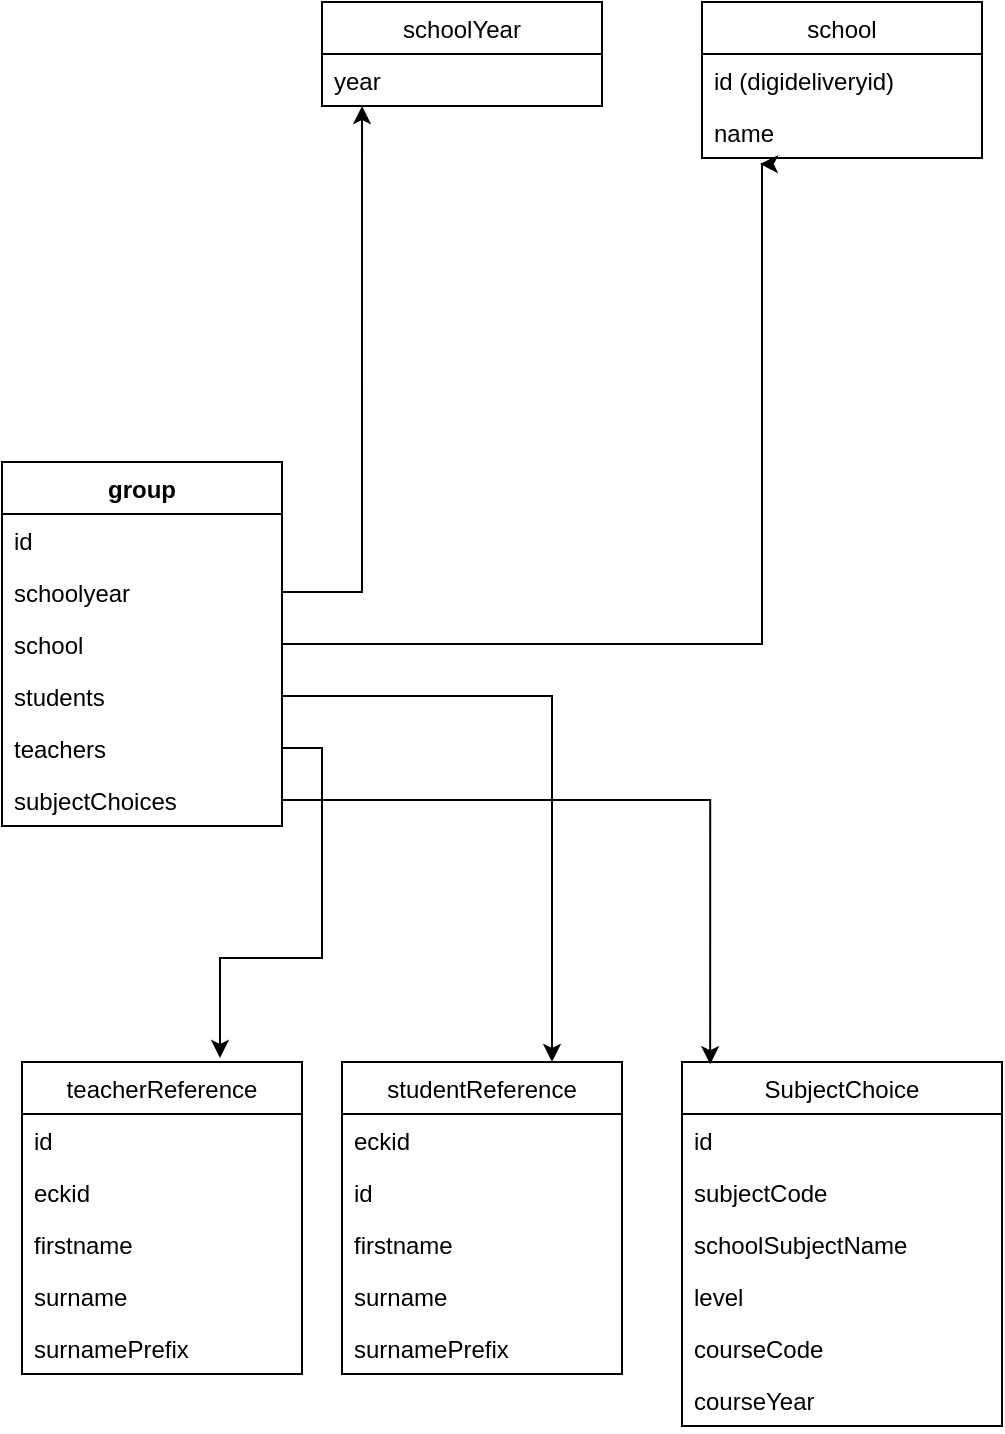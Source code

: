 <mxfile version="16.1.2" type="device" pages="3"><diagram id="C5RBs43oDa-KdzZeNtuy" name="Group"><mxGraphModel dx="1102" dy="1025" grid="1" gridSize="10" guides="1" tooltips="1" connect="1" arrows="1" fold="1" page="1" pageScale="1" pageWidth="827" pageHeight="1169" math="0" shadow="0"><root><mxCell id="WIyWlLk6GJQsqaUBKTNV-0"/><mxCell id="WIyWlLk6GJQsqaUBKTNV-1" parent="WIyWlLk6GJQsqaUBKTNV-0"/><mxCell id="5nyA1RDMhyzMyKhVrFMJ-0" value="SubjectChoice" style="swimlane;fontStyle=0;childLayout=stackLayout;horizontal=1;startSize=26;fillColor=none;horizontalStack=0;resizeParent=1;resizeParentMax=0;resizeLast=0;collapsible=1;marginBottom=0;" parent="WIyWlLk6GJQsqaUBKTNV-1" vertex="1"><mxGeometry x="420" y="600" width="160" height="182" as="geometry"><mxRectangle x="360" y="450" width="110" height="26" as="alternateBounds"/></mxGeometry></mxCell><mxCell id="5nyA1RDMhyzMyKhVrFMJ-69" value="id" style="text;strokeColor=none;fillColor=none;align=left;verticalAlign=top;spacingLeft=4;spacingRight=4;overflow=hidden;rotatable=0;points=[[0,0.5],[1,0.5]];portConstraint=eastwest;" parent="5nyA1RDMhyzMyKhVrFMJ-0" vertex="1"><mxGeometry y="26" width="160" height="26" as="geometry"/></mxCell><mxCell id="5nyA1RDMhyzMyKhVrFMJ-1" value="subjectCode" style="text;strokeColor=none;fillColor=none;align=left;verticalAlign=top;spacingLeft=4;spacingRight=4;overflow=hidden;rotatable=0;points=[[0,0.5],[1,0.5]];portConstraint=eastwest;" parent="5nyA1RDMhyzMyKhVrFMJ-0" vertex="1"><mxGeometry y="52" width="160" height="26" as="geometry"/></mxCell><mxCell id="5nyA1RDMhyzMyKhVrFMJ-2" value="schoolSubjectName" style="text;strokeColor=none;fillColor=none;align=left;verticalAlign=top;spacingLeft=4;spacingRight=4;overflow=hidden;rotatable=0;points=[[0,0.5],[1,0.5]];portConstraint=eastwest;" parent="5nyA1RDMhyzMyKhVrFMJ-0" vertex="1"><mxGeometry y="78" width="160" height="26" as="geometry"/></mxCell><mxCell id="5nyA1RDMhyzMyKhVrFMJ-4" value="level" style="text;strokeColor=none;fillColor=none;align=left;verticalAlign=top;spacingLeft=4;spacingRight=4;overflow=hidden;rotatable=0;points=[[0,0.5],[1,0.5]];portConstraint=eastwest;" parent="5nyA1RDMhyzMyKhVrFMJ-0" vertex="1"><mxGeometry y="104" width="160" height="26" as="geometry"/></mxCell><mxCell id="5nyA1RDMhyzMyKhVrFMJ-3" value="courseCode" style="text;strokeColor=none;fillColor=none;align=left;verticalAlign=top;spacingLeft=4;spacingRight=4;overflow=hidden;rotatable=0;points=[[0,0.5],[1,0.5]];portConstraint=eastwest;" parent="5nyA1RDMhyzMyKhVrFMJ-0" vertex="1"><mxGeometry y="130" width="160" height="26" as="geometry"/></mxCell><mxCell id="5nyA1RDMhyzMyKhVrFMJ-5" value="courseYear" style="text;strokeColor=none;fillColor=none;align=left;verticalAlign=top;spacingLeft=4;spacingRight=4;overflow=hidden;rotatable=0;points=[[0,0.5],[1,0.5]];portConstraint=eastwest;" parent="5nyA1RDMhyzMyKhVrFMJ-0" vertex="1"><mxGeometry y="156" width="160" height="26" as="geometry"/></mxCell><mxCell id="5nyA1RDMhyzMyKhVrFMJ-15" value="school" style="swimlane;fontStyle=0;childLayout=stackLayout;horizontal=1;startSize=26;fillColor=none;horizontalStack=0;resizeParent=1;resizeParentMax=0;resizeLast=0;collapsible=1;marginBottom=0;" parent="WIyWlLk6GJQsqaUBKTNV-1" vertex="1"><mxGeometry x="430" y="70" width="140" height="78" as="geometry"/></mxCell><mxCell id="5nyA1RDMhyzMyKhVrFMJ-16" value="id (digideliveryid)" style="text;strokeColor=none;fillColor=none;align=left;verticalAlign=top;spacingLeft=4;spacingRight=4;overflow=hidden;rotatable=0;points=[[0,0.5],[1,0.5]];portConstraint=eastwest;" parent="5nyA1RDMhyzMyKhVrFMJ-15" vertex="1"><mxGeometry y="26" width="140" height="26" as="geometry"/></mxCell><mxCell id="5nyA1RDMhyzMyKhVrFMJ-17" value="name" style="text;strokeColor=none;fillColor=none;align=left;verticalAlign=top;spacingLeft=4;spacingRight=4;overflow=hidden;rotatable=0;points=[[0,0.5],[1,0.5]];portConstraint=eastwest;" parent="5nyA1RDMhyzMyKhVrFMJ-15" vertex="1"><mxGeometry y="52" width="140" height="26" as="geometry"/></mxCell><mxCell id="5nyA1RDMhyzMyKhVrFMJ-26" value="schoolYear" style="swimlane;fontStyle=0;childLayout=stackLayout;horizontal=1;startSize=26;fillColor=none;horizontalStack=0;resizeParent=1;resizeParentMax=0;resizeLast=0;collapsible=1;marginBottom=0;" parent="WIyWlLk6GJQsqaUBKTNV-1" vertex="1"><mxGeometry x="240" y="70" width="140" height="52" as="geometry"/></mxCell><mxCell id="5nyA1RDMhyzMyKhVrFMJ-27" value="year" style="text;strokeColor=none;fillColor=none;align=left;verticalAlign=top;spacingLeft=4;spacingRight=4;overflow=hidden;rotatable=0;points=[[0,0.5],[1,0.5]];portConstraint=eastwest;" parent="5nyA1RDMhyzMyKhVrFMJ-26" vertex="1"><mxGeometry y="26" width="140" height="26" as="geometry"/></mxCell><mxCell id="5nyA1RDMhyzMyKhVrFMJ-37" value="group" style="swimlane;fontStyle=1;childLayout=stackLayout;horizontal=1;startSize=26;fillColor=none;horizontalStack=0;resizeParent=1;resizeParentMax=0;resizeLast=0;collapsible=1;marginBottom=0;" parent="WIyWlLk6GJQsqaUBKTNV-1" vertex="1"><mxGeometry x="80" y="300" width="140" height="182" as="geometry"/></mxCell><mxCell id="5nyA1RDMhyzMyKhVrFMJ-38" value="id" style="text;strokeColor=none;fillColor=none;align=left;verticalAlign=top;spacingLeft=4;spacingRight=4;overflow=hidden;rotatable=0;points=[[0,0.5],[1,0.5]];portConstraint=eastwest;" parent="5nyA1RDMhyzMyKhVrFMJ-37" vertex="1"><mxGeometry y="26" width="140" height="26" as="geometry"/></mxCell><mxCell id="5nyA1RDMhyzMyKhVrFMJ-39" value="schoolyear" style="text;strokeColor=none;fillColor=none;align=left;verticalAlign=top;spacingLeft=4;spacingRight=4;overflow=hidden;rotatable=0;points=[[0,0.5],[1,0.5]];portConstraint=eastwest;" parent="5nyA1RDMhyzMyKhVrFMJ-37" vertex="1"><mxGeometry y="52" width="140" height="26" as="geometry"/></mxCell><mxCell id="5nyA1RDMhyzMyKhVrFMJ-40" value="school" style="text;strokeColor=none;fillColor=none;align=left;verticalAlign=top;spacingLeft=4;spacingRight=4;overflow=hidden;rotatable=0;points=[[0,0.5],[1,0.5]];portConstraint=eastwest;" parent="5nyA1RDMhyzMyKhVrFMJ-37" vertex="1"><mxGeometry y="78" width="140" height="26" as="geometry"/></mxCell><mxCell id="5nyA1RDMhyzMyKhVrFMJ-41" value="students" style="text;strokeColor=none;fillColor=none;align=left;verticalAlign=top;spacingLeft=4;spacingRight=4;overflow=hidden;rotatable=0;points=[[0,0.5],[1,0.5]];portConstraint=eastwest;" parent="5nyA1RDMhyzMyKhVrFMJ-37" vertex="1"><mxGeometry y="104" width="140" height="26" as="geometry"/></mxCell><mxCell id="5nyA1RDMhyzMyKhVrFMJ-42" value="teachers" style="text;strokeColor=none;fillColor=none;align=left;verticalAlign=top;spacingLeft=4;spacingRight=4;overflow=hidden;rotatable=0;points=[[0,0.5],[1,0.5]];portConstraint=eastwest;" parent="5nyA1RDMhyzMyKhVrFMJ-37" vertex="1"><mxGeometry y="130" width="140" height="26" as="geometry"/></mxCell><mxCell id="5nyA1RDMhyzMyKhVrFMJ-43" value="subjectChoices" style="text;strokeColor=none;fillColor=none;align=left;verticalAlign=top;spacingLeft=4;spacingRight=4;overflow=hidden;rotatable=0;points=[[0,0.5],[1,0.5]];portConstraint=eastwest;" parent="5nyA1RDMhyzMyKhVrFMJ-37" vertex="1"><mxGeometry y="156" width="140" height="26" as="geometry"/></mxCell><mxCell id="5nyA1RDMhyzMyKhVrFMJ-44" style="edgeStyle=orthogonalEdgeStyle;rounded=0;orthogonalLoop=1;jettySize=auto;html=1;entryX=0.143;entryY=1;entryDx=0;entryDy=0;entryPerimeter=0;" parent="WIyWlLk6GJQsqaUBKTNV-1" source="5nyA1RDMhyzMyKhVrFMJ-39" target="5nyA1RDMhyzMyKhVrFMJ-27" edge="1"><mxGeometry relative="1" as="geometry"/></mxCell><mxCell id="5nyA1RDMhyzMyKhVrFMJ-45" style="edgeStyle=orthogonalEdgeStyle;rounded=0;orthogonalLoop=1;jettySize=auto;html=1;entryX=0.207;entryY=1.115;entryDx=0;entryDy=0;entryPerimeter=0;" parent="WIyWlLk6GJQsqaUBKTNV-1" source="5nyA1RDMhyzMyKhVrFMJ-40" target="5nyA1RDMhyzMyKhVrFMJ-17" edge="1"><mxGeometry relative="1" as="geometry"><mxPoint x="460" y="170" as="targetPoint"/><Array as="points"><mxPoint x="460" y="391"/></Array></mxGeometry></mxCell><mxCell id="5nyA1RDMhyzMyKhVrFMJ-46" value="studentReference" style="swimlane;fontStyle=0;childLayout=stackLayout;horizontal=1;startSize=26;fillColor=none;horizontalStack=0;resizeParent=1;resizeParentMax=0;resizeLast=0;collapsible=1;marginBottom=0;" parent="WIyWlLk6GJQsqaUBKTNV-1" vertex="1"><mxGeometry x="250" y="600" width="140" height="156" as="geometry"/></mxCell><mxCell id="5nyA1RDMhyzMyKhVrFMJ-49" value="eckid" style="text;strokeColor=none;fillColor=none;align=left;verticalAlign=top;spacingLeft=4;spacingRight=4;overflow=hidden;rotatable=0;points=[[0,0.5],[1,0.5]];portConstraint=eastwest;" parent="5nyA1RDMhyzMyKhVrFMJ-46" vertex="1"><mxGeometry y="26" width="140" height="26" as="geometry"/></mxCell><mxCell id="5nyA1RDMhyzMyKhVrFMJ-47" value="id" style="text;strokeColor=none;fillColor=none;align=left;verticalAlign=top;spacingLeft=4;spacingRight=4;overflow=hidden;rotatable=0;points=[[0,0.5],[1,0.5]];portConstraint=eastwest;" parent="5nyA1RDMhyzMyKhVrFMJ-46" vertex="1"><mxGeometry y="52" width="140" height="26" as="geometry"/></mxCell><mxCell id="5nyA1RDMhyzMyKhVrFMJ-51" value="firstname" style="text;strokeColor=none;fillColor=none;align=left;verticalAlign=top;spacingLeft=4;spacingRight=4;overflow=hidden;rotatable=0;points=[[0,0.5],[1,0.5]];portConstraint=eastwest;" parent="5nyA1RDMhyzMyKhVrFMJ-46" vertex="1"><mxGeometry y="78" width="140" height="26" as="geometry"/></mxCell><mxCell id="5nyA1RDMhyzMyKhVrFMJ-52" value="surname" style="text;strokeColor=none;fillColor=none;align=left;verticalAlign=top;spacingLeft=4;spacingRight=4;overflow=hidden;rotatable=0;points=[[0,0.5],[1,0.5]];portConstraint=eastwest;" parent="5nyA1RDMhyzMyKhVrFMJ-46" vertex="1"><mxGeometry y="104" width="140" height="26" as="geometry"/></mxCell><mxCell id="5nyA1RDMhyzMyKhVrFMJ-53" value="surnamePrefix" style="text;strokeColor=none;fillColor=none;align=left;verticalAlign=top;spacingLeft=4;spacingRight=4;overflow=hidden;rotatable=0;points=[[0,0.5],[1,0.5]];portConstraint=eastwest;" parent="5nyA1RDMhyzMyKhVrFMJ-46" vertex="1"><mxGeometry y="130" width="140" height="26" as="geometry"/></mxCell><mxCell id="5nyA1RDMhyzMyKhVrFMJ-56" style="edgeStyle=orthogonalEdgeStyle;rounded=0;orthogonalLoop=1;jettySize=auto;html=1;entryX=0.75;entryY=0;entryDx=0;entryDy=0;" parent="WIyWlLk6GJQsqaUBKTNV-1" source="5nyA1RDMhyzMyKhVrFMJ-41" target="5nyA1RDMhyzMyKhVrFMJ-46" edge="1"><mxGeometry relative="1" as="geometry"/></mxCell><mxCell id="5nyA1RDMhyzMyKhVrFMJ-57" value="teacherReference" style="swimlane;fontStyle=0;childLayout=stackLayout;horizontal=1;startSize=26;fillColor=none;horizontalStack=0;resizeParent=1;resizeParentMax=0;resizeLast=0;collapsible=1;marginBottom=0;" parent="WIyWlLk6GJQsqaUBKTNV-1" vertex="1"><mxGeometry x="90" y="600" width="140" height="156" as="geometry"/></mxCell><mxCell id="5nyA1RDMhyzMyKhVrFMJ-58" value="id" style="text;strokeColor=none;fillColor=none;align=left;verticalAlign=top;spacingLeft=4;spacingRight=4;overflow=hidden;rotatable=0;points=[[0,0.5],[1,0.5]];portConstraint=eastwest;" parent="5nyA1RDMhyzMyKhVrFMJ-57" vertex="1"><mxGeometry y="26" width="140" height="26" as="geometry"/></mxCell><mxCell id="5nyA1RDMhyzMyKhVrFMJ-59" value="eckid" style="text;strokeColor=none;fillColor=none;align=left;verticalAlign=top;spacingLeft=4;spacingRight=4;overflow=hidden;rotatable=0;points=[[0,0.5],[1,0.5]];portConstraint=eastwest;" parent="5nyA1RDMhyzMyKhVrFMJ-57" vertex="1"><mxGeometry y="52" width="140" height="26" as="geometry"/></mxCell><mxCell id="5nyA1RDMhyzMyKhVrFMJ-60" value="firstname" style="text;strokeColor=none;fillColor=none;align=left;verticalAlign=top;spacingLeft=4;spacingRight=4;overflow=hidden;rotatable=0;points=[[0,0.5],[1,0.5]];portConstraint=eastwest;" parent="5nyA1RDMhyzMyKhVrFMJ-57" vertex="1"><mxGeometry y="78" width="140" height="26" as="geometry"/></mxCell><mxCell id="5nyA1RDMhyzMyKhVrFMJ-61" value="surname" style="text;strokeColor=none;fillColor=none;align=left;verticalAlign=top;spacingLeft=4;spacingRight=4;overflow=hidden;rotatable=0;points=[[0,0.5],[1,0.5]];portConstraint=eastwest;" parent="5nyA1RDMhyzMyKhVrFMJ-57" vertex="1"><mxGeometry y="104" width="140" height="26" as="geometry"/></mxCell><mxCell id="5nyA1RDMhyzMyKhVrFMJ-62" value="surnamePrefix" style="text;strokeColor=none;fillColor=none;align=left;verticalAlign=top;spacingLeft=4;spacingRight=4;overflow=hidden;rotatable=0;points=[[0,0.5],[1,0.5]];portConstraint=eastwest;" parent="5nyA1RDMhyzMyKhVrFMJ-57" vertex="1"><mxGeometry y="130" width="140" height="26" as="geometry"/></mxCell><mxCell id="5nyA1RDMhyzMyKhVrFMJ-63" style="edgeStyle=orthogonalEdgeStyle;rounded=0;orthogonalLoop=1;jettySize=auto;html=1;entryX=0.707;entryY=-0.013;entryDx=0;entryDy=0;entryPerimeter=0;" parent="WIyWlLk6GJQsqaUBKTNV-1" source="5nyA1RDMhyzMyKhVrFMJ-42" target="5nyA1RDMhyzMyKhVrFMJ-57" edge="1"><mxGeometry relative="1" as="geometry"><Array as="points"><mxPoint x="240" y="443"/><mxPoint x="240" y="548"/><mxPoint x="189" y="548"/></Array></mxGeometry></mxCell><mxCell id="5nyA1RDMhyzMyKhVrFMJ-64" style="edgeStyle=orthogonalEdgeStyle;rounded=0;orthogonalLoop=1;jettySize=auto;html=1;entryX=0.088;entryY=0.006;entryDx=0;entryDy=0;entryPerimeter=0;" parent="WIyWlLk6GJQsqaUBKTNV-1" source="5nyA1RDMhyzMyKhVrFMJ-43" target="5nyA1RDMhyzMyKhVrFMJ-0" edge="1"><mxGeometry relative="1" as="geometry"/></mxCell></root></mxGraphModel></diagram><diagram id="70P-1RqPdjVFlV5WISFW" name="Student"><mxGraphModel dx="1102" dy="1025" grid="1" gridSize="10" guides="1" tooltips="1" connect="1" arrows="1" fold="1" page="1" pageScale="1" pageWidth="850" pageHeight="1100" math="0" shadow="0"><root><mxCell id="SVjNmoPpC8b3axQBj0xr-0"/><mxCell id="SVjNmoPpC8b3axQBj0xr-1" parent="SVjNmoPpC8b3axQBj0xr-0"/><mxCell id="nAgFVAwKhiTPsUL_orZQ-0" value="SubjectChoice" style="swimlane;fontStyle=0;childLayout=stackLayout;horizontal=1;startSize=26;fillColor=none;horizontalStack=0;resizeParent=1;resizeParentMax=0;resizeLast=0;collapsible=1;marginBottom=0;" parent="SVjNmoPpC8b3axQBj0xr-1" vertex="1"><mxGeometry x="450" y="720" width="160" height="234" as="geometry"><mxRectangle x="360" y="450" width="110" height="26" as="alternateBounds"/></mxGeometry></mxCell><mxCell id="0fUjx3Az7YAPYRwMwqV8-0" value="id" style="text;strokeColor=none;fillColor=none;align=left;verticalAlign=top;spacingLeft=4;spacingRight=4;overflow=hidden;rotatable=0;points=[[0,0.5],[1,0.5]];portConstraint=eastwest;" vertex="1" parent="nAgFVAwKhiTPsUL_orZQ-0"><mxGeometry y="26" width="160" height="26" as="geometry"/></mxCell><mxCell id="0fUjx3Az7YAPYRwMwqV8-1" value="startDate" style="text;strokeColor=none;fillColor=none;align=left;verticalAlign=top;spacingLeft=4;spacingRight=4;overflow=hidden;rotatable=0;points=[[0,0.5],[1,0.5]];portConstraint=eastwest;" vertex="1" parent="nAgFVAwKhiTPsUL_orZQ-0"><mxGeometry y="52" width="160" height="26" as="geometry"/></mxCell><mxCell id="nAgFVAwKhiTPsUL_orZQ-1" value="endDate" style="text;strokeColor=none;fillColor=none;align=left;verticalAlign=top;spacingLeft=4;spacingRight=4;overflow=hidden;rotatable=0;points=[[0,0.5],[1,0.5]];portConstraint=eastwest;" parent="nAgFVAwKhiTPsUL_orZQ-0" vertex="1"><mxGeometry y="78" width="160" height="26" as="geometry"/></mxCell><mxCell id="nAgFVAwKhiTPsUL_orZQ-2" value="subjectCode" style="text;strokeColor=none;fillColor=none;align=left;verticalAlign=top;spacingLeft=4;spacingRight=4;overflow=hidden;rotatable=0;points=[[0,0.5],[1,0.5]];portConstraint=eastwest;" parent="nAgFVAwKhiTPsUL_orZQ-0" vertex="1"><mxGeometry y="104" width="160" height="26" as="geometry"/></mxCell><mxCell id="nAgFVAwKhiTPsUL_orZQ-3" value="schoolSubjectName" style="text;strokeColor=none;fillColor=none;align=left;verticalAlign=top;spacingLeft=4;spacingRight=4;overflow=hidden;rotatable=0;points=[[0,0.5],[1,0.5]];portConstraint=eastwest;" parent="nAgFVAwKhiTPsUL_orZQ-0" vertex="1"><mxGeometry y="130" width="160" height="26" as="geometry"/></mxCell><mxCell id="nAgFVAwKhiTPsUL_orZQ-4" value="level" style="text;strokeColor=none;fillColor=none;align=left;verticalAlign=top;spacingLeft=4;spacingRight=4;overflow=hidden;rotatable=0;points=[[0,0.5],[1,0.5]];portConstraint=eastwest;" parent="nAgFVAwKhiTPsUL_orZQ-0" vertex="1"><mxGeometry y="156" width="160" height="26" as="geometry"/></mxCell><mxCell id="nAgFVAwKhiTPsUL_orZQ-5" value="courseCode" style="text;strokeColor=none;fillColor=none;align=left;verticalAlign=top;spacingLeft=4;spacingRight=4;overflow=hidden;rotatable=0;points=[[0,0.5],[1,0.5]];portConstraint=eastwest;" parent="nAgFVAwKhiTPsUL_orZQ-0" vertex="1"><mxGeometry y="182" width="160" height="26" as="geometry"/></mxCell><mxCell id="nAgFVAwKhiTPsUL_orZQ-6" value="courseYear" style="text;strokeColor=none;fillColor=none;align=left;verticalAlign=top;spacingLeft=4;spacingRight=4;overflow=hidden;rotatable=0;points=[[0,0.5],[1,0.5]];portConstraint=eastwest;" parent="nAgFVAwKhiTPsUL_orZQ-0" vertex="1"><mxGeometry y="208" width="160" height="26" as="geometry"/></mxCell><mxCell id="nAgFVAwKhiTPsUL_orZQ-7" value="groupReference" style="swimlane;fontStyle=0;childLayout=stackLayout;horizontal=1;startSize=26;fillColor=none;horizontalStack=0;resizeParent=1;resizeParentMax=0;resizeLast=0;collapsible=1;marginBottom=0;" parent="SVjNmoPpC8b3axQBj0xr-1" vertex="1"><mxGeometry x="660" y="720" width="140" height="78" as="geometry"/></mxCell><mxCell id="nAgFVAwKhiTPsUL_orZQ-8" value="id" style="text;strokeColor=none;fillColor=none;align=left;verticalAlign=top;spacingLeft=4;spacingRight=4;overflow=hidden;rotatable=0;points=[[0,0.5],[1,0.5]];portConstraint=eastwest;" parent="nAgFVAwKhiTPsUL_orZQ-7" vertex="1"><mxGeometry y="26" width="140" height="26" as="geometry"/></mxCell><mxCell id="nAgFVAwKhiTPsUL_orZQ-9" value="name" style="text;strokeColor=none;fillColor=none;align=left;verticalAlign=top;spacingLeft=4;spacingRight=4;overflow=hidden;rotatable=0;points=[[0,0.5],[1,0.5]];portConstraint=eastwest;" parent="nAgFVAwKhiTPsUL_orZQ-7" vertex="1"><mxGeometry y="52" width="140" height="26" as="geometry"/></mxCell><mxCell id="nAgFVAwKhiTPsUL_orZQ-10" value="school" style="swimlane;fontStyle=0;childLayout=stackLayout;horizontal=1;startSize=26;fillColor=none;horizontalStack=0;resizeParent=1;resizeParentMax=0;resizeLast=0;collapsible=1;marginBottom=0;" parent="SVjNmoPpC8b3axQBj0xr-1" vertex="1"><mxGeometry x="430" y="70" width="140" height="78" as="geometry"/></mxCell><mxCell id="nAgFVAwKhiTPsUL_orZQ-11" value="id (digideliveryid)" style="text;strokeColor=none;fillColor=none;align=left;verticalAlign=top;spacingLeft=4;spacingRight=4;overflow=hidden;rotatable=0;points=[[0,0.5],[1,0.5]];portConstraint=eastwest;" parent="nAgFVAwKhiTPsUL_orZQ-10" vertex="1"><mxGeometry y="26" width="140" height="26" as="geometry"/></mxCell><mxCell id="nAgFVAwKhiTPsUL_orZQ-12" value="name" style="text;strokeColor=none;fillColor=none;align=left;verticalAlign=top;spacingLeft=4;spacingRight=4;overflow=hidden;rotatable=0;points=[[0,0.5],[1,0.5]];portConstraint=eastwest;" parent="nAgFVAwKhiTPsUL_orZQ-10" vertex="1"><mxGeometry y="52" width="140" height="26" as="geometry"/></mxCell><mxCell id="nAgFVAwKhiTPsUL_orZQ-13" value="student" style="swimlane;fontStyle=1;childLayout=stackLayout;horizontal=1;startSize=26;fillColor=none;horizontalStack=0;resizeParent=1;resizeParentMax=0;resizeLast=0;collapsible=1;marginBottom=0;" parent="SVjNmoPpC8b3axQBj0xr-1" vertex="1"><mxGeometry x="370" y="317" width="140" height="260" as="geometry"/></mxCell><mxCell id="nAgFVAwKhiTPsUL_orZQ-14" value="eckid" style="text;strokeColor=none;fillColor=none;align=left;verticalAlign=top;spacingLeft=4;spacingRight=4;overflow=hidden;rotatable=0;points=[[0,0.5],[1,0.5]];portConstraint=eastwest;" parent="nAgFVAwKhiTPsUL_orZQ-13" vertex="1"><mxGeometry y="26" width="140" height="26" as="geometry"/></mxCell><mxCell id="nAgFVAwKhiTPsUL_orZQ-15" value="id" style="text;strokeColor=none;fillColor=none;align=left;verticalAlign=top;spacingLeft=4;spacingRight=4;overflow=hidden;rotatable=0;points=[[0,0.5],[1,0.5]];portConstraint=eastwest;" parent="nAgFVAwKhiTPsUL_orZQ-13" vertex="1"><mxGeometry y="52" width="140" height="26" as="geometry"/></mxCell><mxCell id="nAgFVAwKhiTPsUL_orZQ-16" value="schoolYear" style="text;strokeColor=none;fillColor=none;align=left;verticalAlign=top;spacingLeft=4;spacingRight=4;overflow=hidden;rotatable=0;points=[[0,0.5],[1,0.5]];portConstraint=eastwest;" parent="nAgFVAwKhiTPsUL_orZQ-13" vertex="1"><mxGeometry y="78" width="140" height="26" as="geometry"/></mxCell><mxCell id="nAgFVAwKhiTPsUL_orZQ-17" value="school" style="text;strokeColor=none;fillColor=none;align=left;verticalAlign=top;spacingLeft=4;spacingRight=4;overflow=hidden;rotatable=0;points=[[0,0.5],[1,0.5]];portConstraint=eastwest;" parent="nAgFVAwKhiTPsUL_orZQ-13" vertex="1"><mxGeometry y="104" width="140" height="26" as="geometry"/></mxCell><mxCell id="nAgFVAwKhiTPsUL_orZQ-18" value="firstname" style="text;strokeColor=none;fillColor=none;align=left;verticalAlign=top;spacingLeft=4;spacingRight=4;overflow=hidden;rotatable=0;points=[[0,0.5],[1,0.5]];portConstraint=eastwest;" parent="nAgFVAwKhiTPsUL_orZQ-13" vertex="1"><mxGeometry y="130" width="140" height="26" as="geometry"/></mxCell><mxCell id="nAgFVAwKhiTPsUL_orZQ-19" value="surname" style="text;strokeColor=none;fillColor=none;align=left;verticalAlign=top;spacingLeft=4;spacingRight=4;overflow=hidden;rotatable=0;points=[[0,0.5],[1,0.5]];portConstraint=eastwest;" parent="nAgFVAwKhiTPsUL_orZQ-13" vertex="1"><mxGeometry y="156" width="140" height="26" as="geometry"/></mxCell><mxCell id="nAgFVAwKhiTPsUL_orZQ-20" value="surnamePrefix" style="text;strokeColor=none;fillColor=none;align=left;verticalAlign=top;spacingLeft=4;spacingRight=4;overflow=hidden;rotatable=0;points=[[0,0.5],[1,0.5]];portConstraint=eastwest;" parent="nAgFVAwKhiTPsUL_orZQ-13" vertex="1"><mxGeometry y="182" width="140" height="26" as="geometry"/></mxCell><mxCell id="nAgFVAwKhiTPsUL_orZQ-21" value="groups" style="text;strokeColor=none;fillColor=none;align=left;verticalAlign=top;spacingLeft=4;spacingRight=4;overflow=hidden;rotatable=0;points=[[0,0.5],[1,0.5]];portConstraint=eastwest;" parent="nAgFVAwKhiTPsUL_orZQ-13" vertex="1"><mxGeometry y="208" width="140" height="26" as="geometry"/></mxCell><mxCell id="nAgFVAwKhiTPsUL_orZQ-22" value="subjectChoices" style="text;strokeColor=none;fillColor=none;align=left;verticalAlign=top;spacingLeft=4;spacingRight=4;overflow=hidden;rotatable=0;points=[[0,0.5],[1,0.5]];portConstraint=eastwest;" parent="nAgFVAwKhiTPsUL_orZQ-13" vertex="1"><mxGeometry y="234" width="140" height="26" as="geometry"/></mxCell><mxCell id="nAgFVAwKhiTPsUL_orZQ-23" value="schoolYear" style="swimlane;fontStyle=0;childLayout=stackLayout;horizontal=1;startSize=26;fillColor=none;horizontalStack=0;resizeParent=1;resizeParentMax=0;resizeLast=0;collapsible=1;marginBottom=0;" parent="SVjNmoPpC8b3axQBj0xr-1" vertex="1"><mxGeometry x="240" y="70" width="140" height="52" as="geometry"/></mxCell><mxCell id="nAgFVAwKhiTPsUL_orZQ-24" value="year" style="text;strokeColor=none;fillColor=none;align=left;verticalAlign=top;spacingLeft=4;spacingRight=4;overflow=hidden;rotatable=0;points=[[0,0.5],[1,0.5]];portConstraint=eastwest;" parent="nAgFVAwKhiTPsUL_orZQ-23" vertex="1"><mxGeometry y="26" width="140" height="26" as="geometry"/></mxCell><mxCell id="nAgFVAwKhiTPsUL_orZQ-25" style="edgeStyle=orthogonalEdgeStyle;rounded=0;orthogonalLoop=1;jettySize=auto;html=1;" parent="SVjNmoPpC8b3axQBj0xr-1" source="nAgFVAwKhiTPsUL_orZQ-16" target="nAgFVAwKhiTPsUL_orZQ-24" edge="1"><mxGeometry relative="1" as="geometry"><Array as="points"><mxPoint x="330" y="410"/></Array></mxGeometry></mxCell><mxCell id="nAgFVAwKhiTPsUL_orZQ-26" style="edgeStyle=orthogonalEdgeStyle;rounded=0;orthogonalLoop=1;jettySize=auto;html=1;entryX=0.313;entryY=0;entryDx=0;entryDy=0;entryPerimeter=0;" parent="SVjNmoPpC8b3axQBj0xr-1" source="nAgFVAwKhiTPsUL_orZQ-22" target="nAgFVAwKhiTPsUL_orZQ-0" edge="1"><mxGeometry relative="1" as="geometry"><Array as="points"><mxPoint x="670" y="567"/><mxPoint x="670" y="647"/><mxPoint x="500" y="647"/></Array></mxGeometry></mxCell><mxCell id="nAgFVAwKhiTPsUL_orZQ-27" style="edgeStyle=orthogonalEdgeStyle;rounded=0;orthogonalLoop=1;jettySize=auto;html=1;entryX=0.843;entryY=1.154;entryDx=0;entryDy=0;entryPerimeter=0;" parent="SVjNmoPpC8b3axQBj0xr-1" source="nAgFVAwKhiTPsUL_orZQ-17" target="nAgFVAwKhiTPsUL_orZQ-12" edge="1"><mxGeometry relative="1" as="geometry"><mxPoint x="680" y="90" as="targetPoint"/><Array as="points"><mxPoint x="720" y="437"/><mxPoint x="720" y="200"/><mxPoint x="548" y="200"/></Array></mxGeometry></mxCell><mxCell id="nAgFVAwKhiTPsUL_orZQ-52" style="edgeStyle=orthogonalEdgeStyle;rounded=0;orthogonalLoop=1;jettySize=auto;html=1;" parent="SVjNmoPpC8b3axQBj0xr-1" source="nAgFVAwKhiTPsUL_orZQ-21" target="nAgFVAwKhiTPsUL_orZQ-7" edge="1"><mxGeometry relative="1" as="geometry"/></mxCell></root></mxGraphModel></diagram><diagram name="Teacher" id="N7VwvNPxQx54Rynz-tmC"><mxGraphModel dx="1467" dy="1186" grid="1" gridSize="10" guides="1" tooltips="1" connect="1" arrows="1" fold="1" page="1" pageScale="1" pageWidth="850" pageHeight="1100" math="0" shadow="0"><root><mxCell id="5zq-WETvLTb6Tid1V5fi-0"/><mxCell id="5zq-WETvLTb6Tid1V5fi-1" parent="5zq-WETvLTb6Tid1V5fi-0"/><mxCell id="5zq-WETvLTb6Tid1V5fi-9" value="groupReference" style="swimlane;fontStyle=0;childLayout=stackLayout;horizontal=1;startSize=26;fillColor=none;horizontalStack=0;resizeParent=1;resizeParentMax=0;resizeLast=0;collapsible=1;marginBottom=0;strokeColor=#CCCCCC;" vertex="1" parent="5zq-WETvLTb6Tid1V5fi-1"><mxGeometry x="550" y="580" width="140" height="78" as="geometry"/></mxCell><mxCell id="5zq-WETvLTb6Tid1V5fi-10" value="id" style="text;strokeColor=none;fillColor=none;align=left;verticalAlign=top;spacingLeft=4;spacingRight=4;overflow=hidden;rotatable=0;points=[[0,0.5],[1,0.5]];portConstraint=eastwest;" vertex="1" parent="5zq-WETvLTb6Tid1V5fi-9"><mxGeometry y="26" width="140" height="26" as="geometry"/></mxCell><mxCell id="5zq-WETvLTb6Tid1V5fi-11" value="name" style="text;strokeColor=none;fillColor=none;align=left;verticalAlign=top;spacingLeft=4;spacingRight=4;overflow=hidden;rotatable=0;points=[[0,0.5],[1,0.5]];portConstraint=eastwest;" vertex="1" parent="5zq-WETvLTb6Tid1V5fi-9"><mxGeometry y="52" width="140" height="26" as="geometry"/></mxCell><mxCell id="5zq-WETvLTb6Tid1V5fi-12" value="school" style="swimlane;fontStyle=0;childLayout=stackLayout;horizontal=1;startSize=26;fillColor=none;horizontalStack=0;resizeParent=1;resizeParentMax=0;resizeLast=0;collapsible=1;marginBottom=0;" vertex="1" parent="5zq-WETvLTb6Tid1V5fi-1"><mxGeometry x="430" y="70" width="140" height="78" as="geometry"/></mxCell><mxCell id="5zq-WETvLTb6Tid1V5fi-13" value="id (digideliveryid)" style="text;strokeColor=none;fillColor=none;align=left;verticalAlign=top;spacingLeft=4;spacingRight=4;overflow=hidden;rotatable=0;points=[[0,0.5],[1,0.5]];portConstraint=eastwest;" vertex="1" parent="5zq-WETvLTb6Tid1V5fi-12"><mxGeometry y="26" width="140" height="26" as="geometry"/></mxCell><mxCell id="5zq-WETvLTb6Tid1V5fi-14" value="name" style="text;strokeColor=none;fillColor=none;align=left;verticalAlign=top;spacingLeft=4;spacingRight=4;overflow=hidden;rotatable=0;points=[[0,0.5],[1,0.5]];portConstraint=eastwest;" vertex="1" parent="5zq-WETvLTb6Tid1V5fi-12"><mxGeometry y="52" width="140" height="26" as="geometry"/></mxCell><mxCell id="5zq-WETvLTb6Tid1V5fi-15" value="Teacher" style="swimlane;fontStyle=1;childLayout=stackLayout;horizontal=1;startSize=26;fillColor=none;horizontalStack=0;resizeParent=1;resizeParentMax=0;resizeLast=0;collapsible=1;marginBottom=0;" vertex="1" parent="5zq-WETvLTb6Tid1V5fi-1"><mxGeometry x="370" y="317" width="140" height="234" as="geometry"/></mxCell><mxCell id="5zq-WETvLTb6Tid1V5fi-16" value="eckid" style="text;strokeColor=none;fillColor=none;align=left;verticalAlign=top;spacingLeft=4;spacingRight=4;overflow=hidden;rotatable=0;points=[[0,0.5],[1,0.5]];portConstraint=eastwest;" vertex="1" parent="5zq-WETvLTb6Tid1V5fi-15"><mxGeometry y="26" width="140" height="26" as="geometry"/></mxCell><mxCell id="5zq-WETvLTb6Tid1V5fi-17" value="id" style="text;strokeColor=none;fillColor=none;align=left;verticalAlign=top;spacingLeft=4;spacingRight=4;overflow=hidden;rotatable=0;points=[[0,0.5],[1,0.5]];portConstraint=eastwest;" vertex="1" parent="5zq-WETvLTb6Tid1V5fi-15"><mxGeometry y="52" width="140" height="26" as="geometry"/></mxCell><mxCell id="5zq-WETvLTb6Tid1V5fi-18" value="schoolYear" style="text;strokeColor=none;fillColor=none;align=left;verticalAlign=top;spacingLeft=4;spacingRight=4;overflow=hidden;rotatable=0;points=[[0,0.5],[1,0.5]];portConstraint=eastwest;" vertex="1" parent="5zq-WETvLTb6Tid1V5fi-15"><mxGeometry y="78" width="140" height="26" as="geometry"/></mxCell><mxCell id="5zq-WETvLTb6Tid1V5fi-19" value="school" style="text;strokeColor=none;fillColor=none;align=left;verticalAlign=top;spacingLeft=4;spacingRight=4;overflow=hidden;rotatable=0;points=[[0,0.5],[1,0.5]];portConstraint=eastwest;" vertex="1" parent="5zq-WETvLTb6Tid1V5fi-15"><mxGeometry y="104" width="140" height="26" as="geometry"/></mxCell><mxCell id="5zq-WETvLTb6Tid1V5fi-20" value="firstname" style="text;strokeColor=none;fillColor=none;align=left;verticalAlign=top;spacingLeft=4;spacingRight=4;overflow=hidden;rotatable=0;points=[[0,0.5],[1,0.5]];portConstraint=eastwest;" vertex="1" parent="5zq-WETvLTb6Tid1V5fi-15"><mxGeometry y="130" width="140" height="26" as="geometry"/></mxCell><mxCell id="5zq-WETvLTb6Tid1V5fi-21" value="surname" style="text;strokeColor=none;fillColor=none;align=left;verticalAlign=top;spacingLeft=4;spacingRight=4;overflow=hidden;rotatable=0;points=[[0,0.5],[1,0.5]];portConstraint=eastwest;" vertex="1" parent="5zq-WETvLTb6Tid1V5fi-15"><mxGeometry y="156" width="140" height="26" as="geometry"/></mxCell><mxCell id="5zq-WETvLTb6Tid1V5fi-22" value="surnamePrefix" style="text;strokeColor=none;fillColor=none;align=left;verticalAlign=top;spacingLeft=4;spacingRight=4;overflow=hidden;rotatable=0;points=[[0,0.5],[1,0.5]];portConstraint=eastwest;" vertex="1" parent="5zq-WETvLTb6Tid1V5fi-15"><mxGeometry y="182" width="140" height="26" as="geometry"/></mxCell><mxCell id="5zq-WETvLTb6Tid1V5fi-23" value="groups ?" style="text;strokeColor=none;fillColor=none;align=left;verticalAlign=top;spacingLeft=4;spacingRight=4;overflow=hidden;rotatable=0;points=[[0,0.5],[1,0.5]];portConstraint=eastwest;" vertex="1" parent="5zq-WETvLTb6Tid1V5fi-15"><mxGeometry y="208" width="140" height="26" as="geometry"/></mxCell><mxCell id="5zq-WETvLTb6Tid1V5fi-25" value="schoolYear" style="swimlane;fontStyle=0;childLayout=stackLayout;horizontal=1;startSize=26;fillColor=none;horizontalStack=0;resizeParent=1;resizeParentMax=0;resizeLast=0;collapsible=1;marginBottom=0;" vertex="1" parent="5zq-WETvLTb6Tid1V5fi-1"><mxGeometry x="240" y="70" width="140" height="52" as="geometry"/></mxCell><mxCell id="5zq-WETvLTb6Tid1V5fi-26" value="year" style="text;strokeColor=none;fillColor=none;align=left;verticalAlign=top;spacingLeft=4;spacingRight=4;overflow=hidden;rotatable=0;points=[[0,0.5],[1,0.5]];portConstraint=eastwest;" vertex="1" parent="5zq-WETvLTb6Tid1V5fi-25"><mxGeometry y="26" width="140" height="26" as="geometry"/></mxCell><mxCell id="5zq-WETvLTb6Tid1V5fi-27" style="edgeStyle=orthogonalEdgeStyle;rounded=0;orthogonalLoop=1;jettySize=auto;html=1;" edge="1" parent="5zq-WETvLTb6Tid1V5fi-1" source="5zq-WETvLTb6Tid1V5fi-18" target="5zq-WETvLTb6Tid1V5fi-26"><mxGeometry relative="1" as="geometry"><Array as="points"><mxPoint x="330" y="410"/></Array></mxGeometry></mxCell><mxCell id="5zq-WETvLTb6Tid1V5fi-29" style="edgeStyle=orthogonalEdgeStyle;rounded=0;orthogonalLoop=1;jettySize=auto;html=1;entryX=0.843;entryY=1.154;entryDx=0;entryDy=0;entryPerimeter=0;" edge="1" parent="5zq-WETvLTb6Tid1V5fi-1" source="5zq-WETvLTb6Tid1V5fi-19" target="5zq-WETvLTb6Tid1V5fi-14"><mxGeometry relative="1" as="geometry"><mxPoint x="680" y="90" as="targetPoint"/><Array as="points"><mxPoint x="720" y="437"/><mxPoint x="720" y="200"/><mxPoint x="548" y="200"/></Array></mxGeometry></mxCell><mxCell id="5zq-WETvLTb6Tid1V5fi-30" style="edgeStyle=orthogonalEdgeStyle;rounded=0;orthogonalLoop=1;jettySize=auto;html=1;" edge="1" parent="5zq-WETvLTb6Tid1V5fi-1" source="5zq-WETvLTb6Tid1V5fi-23" target="5zq-WETvLTb6Tid1V5fi-9"><mxGeometry relative="1" as="geometry"><Array as="points"><mxPoint x="610" y="538"/><mxPoint x="610" y="629"/></Array></mxGeometry></mxCell></root></mxGraphModel></diagram></mxfile>